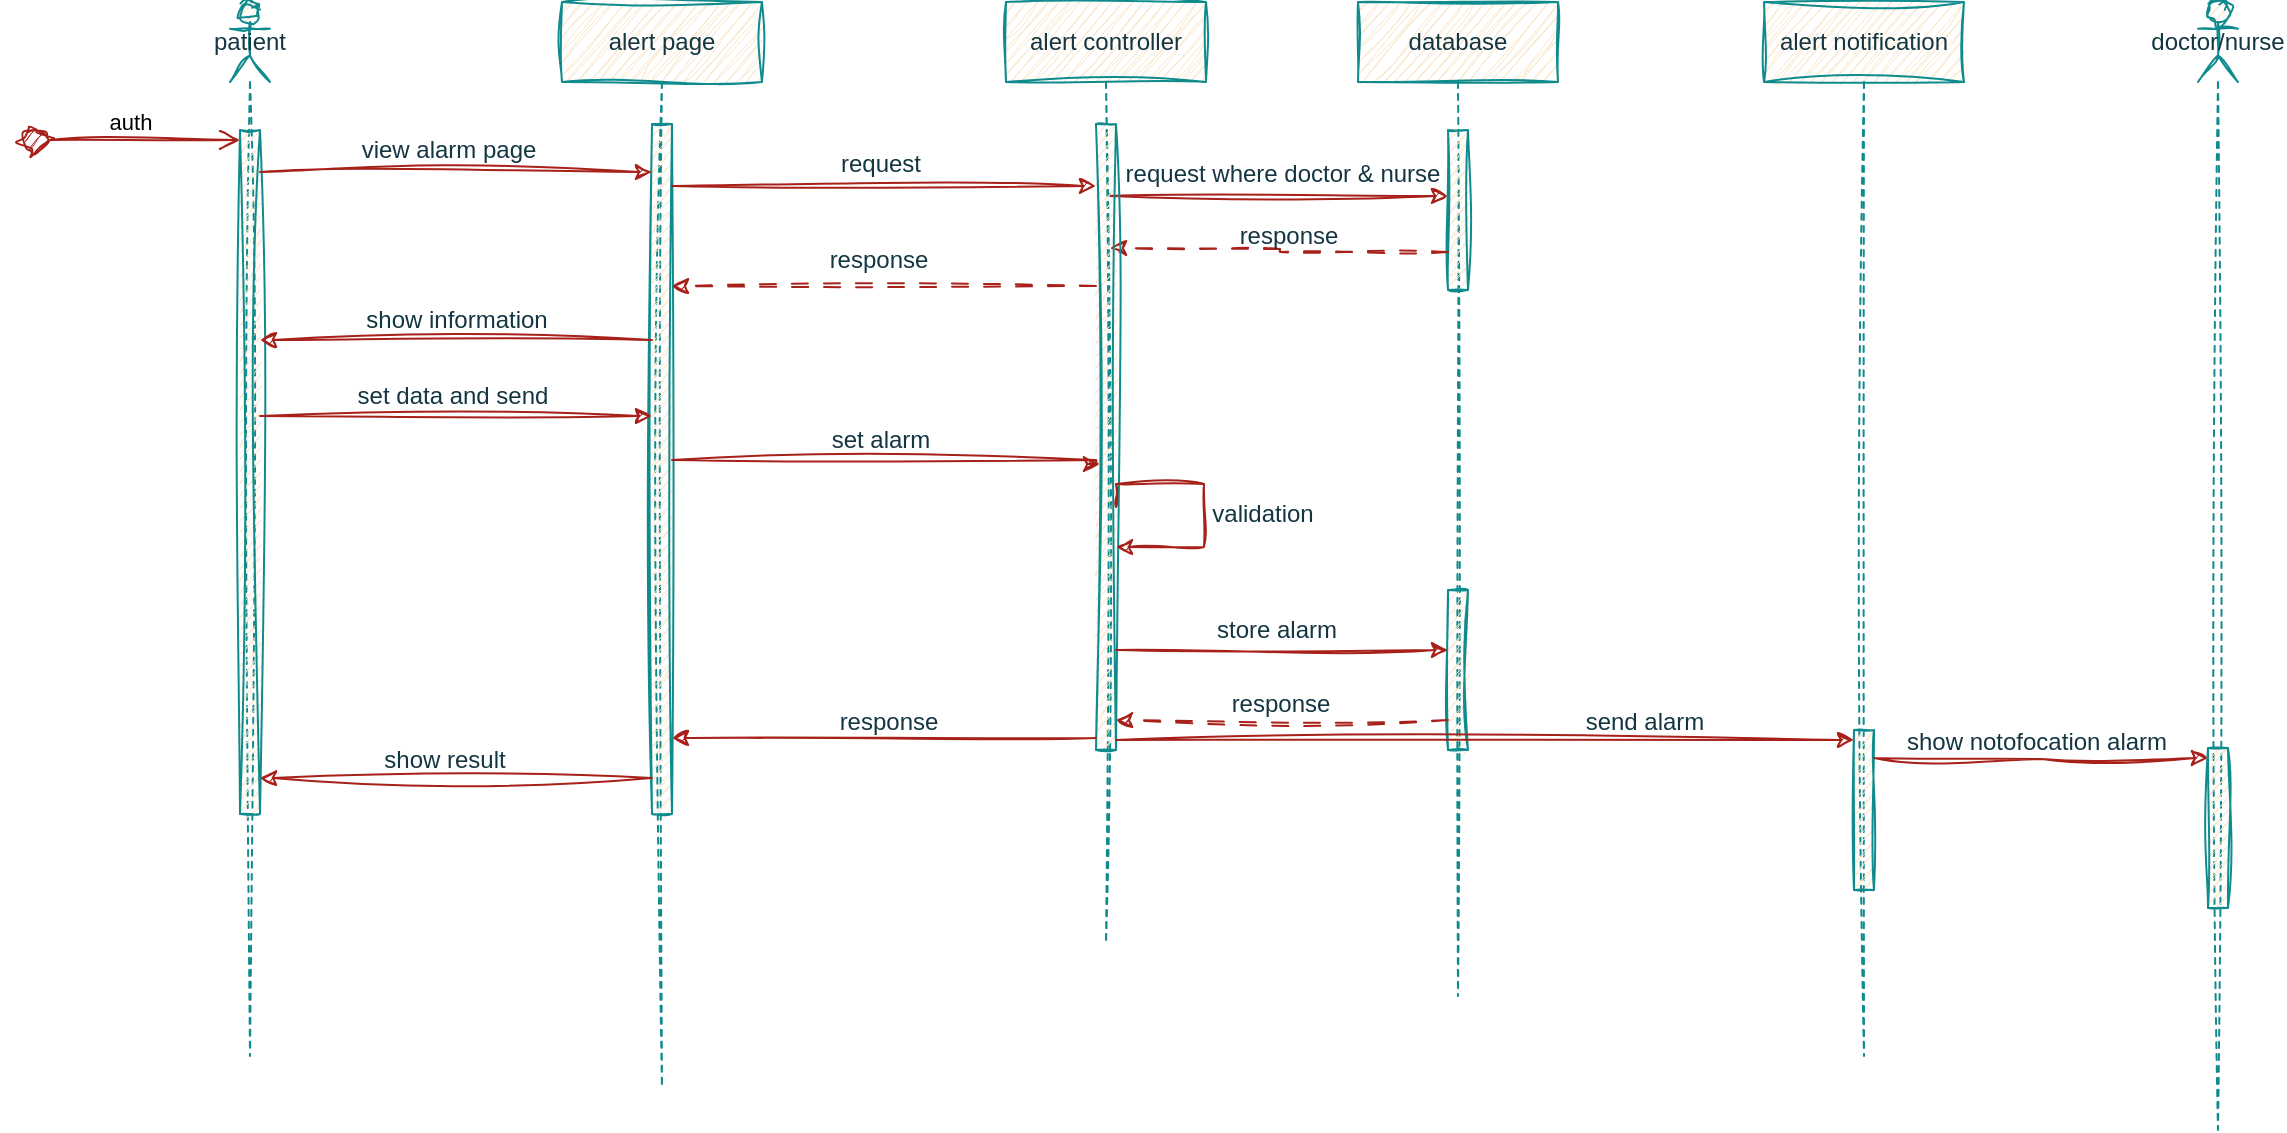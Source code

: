 <mxfile version="27.0.2" pages="2">
  <diagram name="alert" id="f--4ORxKq34PVvP8UEwe">
    <mxGraphModel dx="2827" dy="1470" grid="0" gridSize="10" guides="1" tooltips="1" connect="1" arrows="1" fold="1" page="1" pageScale="1" pageWidth="850" pageHeight="1100" math="0" shadow="0">
      <root>
        <mxCell id="0" />
        <mxCell id="1" parent="0" />
        <mxCell id="hlieMlZt07A55N4gGIzZ-1" value="patient" style="shape=umlLifeline;perimeter=lifelinePerimeter;whiteSpace=wrap;html=1;container=1;dropTarget=0;collapsible=0;recursiveResize=0;outlineConnect=0;portConstraint=eastwest;newEdgeStyle={&quot;curved&quot;:0,&quot;rounded&quot;:0};participant=umlActor;labelBackgroundColor=none;fillColor=#FAE5C7;strokeColor=#0F8B8D;fontColor=#143642;sketch=1;curveFitting=1;jiggle=2;" parent="1" vertex="1">
          <mxGeometry x="-725" y="77" width="20" height="527" as="geometry" />
        </mxCell>
        <mxCell id="hlieMlZt07A55N4gGIzZ-2" value="" style="html=1;points=[[0,0,0,0,5],[0,1,0,0,-5],[1,0,0,0,5],[1,1,0,0,-5]];perimeter=orthogonalPerimeter;outlineConnect=0;targetShapes=umlLifeline;portConstraint=eastwest;newEdgeStyle={&quot;curved&quot;:0,&quot;rounded&quot;:0};labelBackgroundColor=none;fillColor=#FAE5C7;strokeColor=#0F8B8D;fontColor=#143642;sketch=1;curveFitting=1;jiggle=2;" parent="hlieMlZt07A55N4gGIzZ-1" vertex="1">
          <mxGeometry x="5" y="64" width="10" height="342" as="geometry" />
        </mxCell>
        <mxCell id="hlieMlZt07A55N4gGIzZ-3" value="alert page" style="shape=umlLifeline;perimeter=lifelinePerimeter;whiteSpace=wrap;html=1;container=1;dropTarget=0;collapsible=0;recursiveResize=0;outlineConnect=0;portConstraint=eastwest;newEdgeStyle={&quot;curved&quot;:0,&quot;rounded&quot;:0};labelBackgroundColor=none;fillColor=#FAE5C7;strokeColor=#0F8B8D;fontColor=#143642;sketch=1;curveFitting=1;jiggle=2;" parent="1" vertex="1">
          <mxGeometry x="-559" y="77" width="100" height="543" as="geometry" />
        </mxCell>
        <mxCell id="hlieMlZt07A55N4gGIzZ-18" value="" style="html=1;points=[[0,0,0,0,5],[0,1,0,0,-5],[1,0,0,0,5],[1,1,0,0,-5]];perimeter=orthogonalPerimeter;outlineConnect=0;targetShapes=umlLifeline;portConstraint=eastwest;newEdgeStyle={&quot;curved&quot;:0,&quot;rounded&quot;:0};strokeColor=#0F8B8D;fontColor=#143642;fillColor=#FAE5C7;sketch=1;curveFitting=1;jiggle=2;" parent="hlieMlZt07A55N4gGIzZ-3" vertex="1">
          <mxGeometry x="45" y="61" width="10" height="345" as="geometry" />
        </mxCell>
        <mxCell id="hlieMlZt07A55N4gGIzZ-4" value="auth" style="html=1;verticalAlign=bottom;startArrow=circle;startFill=1;endArrow=open;startSize=6;endSize=8;curved=0;rounded=0;entryX=0;entryY=0;entryDx=0;entryDy=5;entryPerimeter=0;labelBackgroundColor=none;strokeColor=#A8201A;fontColor=default;sketch=1;curveFitting=1;jiggle=2;" parent="1" edge="1">
          <mxGeometry width="80" relative="1" as="geometry">
            <mxPoint x="-830" y="146" as="sourcePoint" />
            <mxPoint x="-720" y="146" as="targetPoint" />
          </mxGeometry>
        </mxCell>
        <mxCell id="hlieMlZt07A55N4gGIzZ-6" style="edgeStyle=orthogonalEdgeStyle;rounded=0;orthogonalLoop=1;jettySize=auto;html=1;curved=0;exitX=1;exitY=0;exitDx=0;exitDy=5;exitPerimeter=0;entryX=0;entryY=0;entryDx=0;entryDy=5;entryPerimeter=0;labelBackgroundColor=none;strokeColor=#A8201A;fontColor=default;sketch=1;curveFitting=1;jiggle=2;" parent="1" edge="1">
          <mxGeometry relative="1" as="geometry">
            <mxPoint x="-710" y="162" as="sourcePoint" />
            <mxPoint x="-514" y="162" as="targetPoint" />
          </mxGeometry>
        </mxCell>
        <mxCell id="hlieMlZt07A55N4gGIzZ-7" value="view alarm page" style="text;html=1;align=center;verticalAlign=middle;resizable=0;points=[];autosize=1;strokeColor=none;fillColor=none;labelBackgroundColor=none;fontColor=#143642;sketch=1;curveFitting=1;jiggle=2;" parent="1" vertex="1">
          <mxGeometry x="-669" y="138" width="105" height="26" as="geometry" />
        </mxCell>
        <mxCell id="hlieMlZt07A55N4gGIzZ-8" value="database" style="shape=umlLifeline;perimeter=lifelinePerimeter;whiteSpace=wrap;html=1;container=1;dropTarget=0;collapsible=0;recursiveResize=0;outlineConnect=0;portConstraint=eastwest;newEdgeStyle={&quot;curved&quot;:0,&quot;rounded&quot;:0};strokeColor=#0F8B8D;fontColor=#143642;fillColor=#FAE5C7;sketch=1;curveFitting=1;jiggle=2;" parent="1" vertex="1">
          <mxGeometry x="-161" y="77" width="100" height="497" as="geometry" />
        </mxCell>
        <mxCell id="hlieMlZt07A55N4gGIzZ-9" value="" style="html=1;points=[[0,0,0,0,5],[0,1,0,0,-5],[1,0,0,0,5],[1,1,0,0,-5]];perimeter=orthogonalPerimeter;outlineConnect=0;targetShapes=umlLifeline;portConstraint=eastwest;newEdgeStyle={&quot;curved&quot;:0,&quot;rounded&quot;:0};strokeColor=#0F8B8D;fontColor=#143642;fillColor=#FAE5C7;sketch=1;curveFitting=1;jiggle=2;" parent="hlieMlZt07A55N4gGIzZ-8" vertex="1">
          <mxGeometry x="45" y="64" width="10" height="80" as="geometry" />
        </mxCell>
        <mxCell id="hlieMlZt07A55N4gGIzZ-31" value="" style="html=1;points=[[0,0,0,0,5],[0,1,0,0,-5],[1,0,0,0,5],[1,1,0,0,-5]];perimeter=orthogonalPerimeter;outlineConnect=0;targetShapes=umlLifeline;portConstraint=eastwest;newEdgeStyle={&quot;curved&quot;:0,&quot;rounded&quot;:0};strokeColor=#0F8B8D;fontColor=#143642;fillColor=#FAE5C7;sketch=1;curveFitting=1;jiggle=2;" parent="hlieMlZt07A55N4gGIzZ-8" vertex="1">
          <mxGeometry x="45" y="294" width="10" height="80" as="geometry" />
        </mxCell>
        <mxCell id="hlieMlZt07A55N4gGIzZ-10" style="edgeStyle=orthogonalEdgeStyle;rounded=0;orthogonalLoop=1;jettySize=auto;html=1;curved=0;exitX=1;exitY=0;exitDx=0;exitDy=5;exitPerimeter=0;strokeColor=#A8201A;fontColor=#143642;fillColor=#FAE5C7;sketch=1;curveFitting=1;jiggle=2;" parent="1" target="hlieMlZt07A55N4gGIzZ-9" edge="1">
          <mxGeometry relative="1" as="geometry">
            <mxPoint x="-285" y="173" as="sourcePoint" />
            <mxPoint x="-74" y="173" as="targetPoint" />
            <Array as="points">
              <mxPoint x="-285" y="174" />
            </Array>
          </mxGeometry>
        </mxCell>
        <mxCell id="hlieMlZt07A55N4gGIzZ-11" value="request where doctor &amp;amp; nurse" style="text;html=1;align=center;verticalAlign=middle;resizable=0;points=[];autosize=1;strokeColor=none;fillColor=none;fontColor=#143642;sketch=1;curveFitting=1;jiggle=2;" parent="1" vertex="1">
          <mxGeometry x="-287" y="150" width="175" height="26" as="geometry" />
        </mxCell>
        <mxCell id="hlieMlZt07A55N4gGIzZ-12" style="edgeStyle=orthogonalEdgeStyle;rounded=0;orthogonalLoop=1;jettySize=auto;html=1;curved=0;exitX=0;exitY=0.763;exitDx=0;exitDy=0;exitPerimeter=0;entryX=1;entryY=1;entryDx=0;entryDy=-5;entryPerimeter=0;strokeColor=#A8201A;fontColor=#143642;fillColor=#FAE5C7;dashed=1;dashPattern=8 8;sketch=1;curveFitting=1;jiggle=2;" parent="1" source="hlieMlZt07A55N4gGIzZ-9" edge="1">
          <mxGeometry relative="1" as="geometry">
            <mxPoint x="-74" y="200" as="sourcePoint" />
            <mxPoint x="-285" y="200" as="targetPoint" />
          </mxGeometry>
        </mxCell>
        <mxCell id="hlieMlZt07A55N4gGIzZ-13" value="response" style="text;html=1;align=center;verticalAlign=middle;resizable=0;points=[];autosize=1;strokeColor=none;fillColor=none;fontColor=#143642;sketch=1;curveFitting=1;jiggle=2;" parent="1" vertex="1">
          <mxGeometry x="-230" y="181" width="67" height="26" as="geometry" />
        </mxCell>
        <mxCell id="hlieMlZt07A55N4gGIzZ-16" value="alert controller" style="shape=umlLifeline;perimeter=lifelinePerimeter;whiteSpace=wrap;html=1;container=1;dropTarget=0;collapsible=0;recursiveResize=0;outlineConnect=0;portConstraint=eastwest;newEdgeStyle={&quot;curved&quot;:0,&quot;rounded&quot;:0};strokeColor=#0F8B8D;fontColor=#143642;fillColor=#FAE5C7;sketch=1;curveFitting=1;jiggle=2;" parent="1" vertex="1">
          <mxGeometry x="-337" y="77" width="100" height="470" as="geometry" />
        </mxCell>
        <mxCell id="hlieMlZt07A55N4gGIzZ-17" value="" style="html=1;points=[[0,0,0,0,5],[0,1,0,0,-5],[1,0,0,0,5],[1,1,0,0,-5]];perimeter=orthogonalPerimeter;outlineConnect=0;targetShapes=umlLifeline;portConstraint=eastwest;newEdgeStyle={&quot;curved&quot;:0,&quot;rounded&quot;:0};strokeColor=#0F8B8D;fontColor=#143642;fillColor=#FAE5C7;sketch=1;curveFitting=1;jiggle=2;" parent="hlieMlZt07A55N4gGIzZ-16" vertex="1">
          <mxGeometry x="45" y="61" width="10" height="313" as="geometry" />
        </mxCell>
        <mxCell id="hlieMlZt07A55N4gGIzZ-29" style="edgeStyle=orthogonalEdgeStyle;rounded=0;orthogonalLoop=1;jettySize=auto;html=1;curved=0;strokeColor=#A8201A;fontColor=#143642;fillColor=#FAE5C7;sketch=1;curveFitting=1;jiggle=2;" parent="hlieMlZt07A55N4gGIzZ-16" edge="1">
          <mxGeometry relative="1" as="geometry">
            <mxPoint x="55" y="252.5" as="sourcePoint" />
            <mxPoint x="55" y="272.5" as="targetPoint" />
            <Array as="points">
              <mxPoint x="55" y="241" />
              <mxPoint x="99" y="241" />
              <mxPoint x="99" y="273" />
            </Array>
          </mxGeometry>
        </mxCell>
        <mxCell id="hlieMlZt07A55N4gGIzZ-19" style="edgeStyle=orthogonalEdgeStyle;rounded=0;orthogonalLoop=1;jettySize=auto;html=1;curved=0;exitX=1;exitY=0;exitDx=0;exitDy=5;exitPerimeter=0;entryX=0;entryY=0;entryDx=0;entryDy=5;entryPerimeter=0;strokeColor=#A8201A;fontColor=#143642;fillColor=#FAE5C7;sketch=1;curveFitting=1;jiggle=2;" parent="1" edge="1">
          <mxGeometry relative="1" as="geometry">
            <mxPoint x="-504" y="169" as="sourcePoint" />
            <mxPoint x="-292" y="169" as="targetPoint" />
          </mxGeometry>
        </mxCell>
        <mxCell id="hlieMlZt07A55N4gGIzZ-20" value="request" style="text;html=1;align=center;verticalAlign=middle;resizable=0;points=[];autosize=1;strokeColor=none;fillColor=none;fontColor=#143642;sketch=1;curveFitting=1;jiggle=2;" parent="1" vertex="1">
          <mxGeometry x="-429" y="145" width="58" height="26" as="geometry" />
        </mxCell>
        <mxCell id="hlieMlZt07A55N4gGIzZ-21" style="edgeStyle=orthogonalEdgeStyle;rounded=0;orthogonalLoop=1;jettySize=auto;html=1;curved=0;exitX=0;exitY=1;exitDx=0;exitDy=-5;exitPerimeter=0;entryX=1;entryY=1;entryDx=0;entryDy=-5;entryPerimeter=0;strokeColor=#A8201A;fontColor=#143642;fillColor=#FAE5C7;dashed=1;dashPattern=8 8;sketch=1;curveFitting=1;jiggle=2;" parent="1" edge="1">
          <mxGeometry relative="1" as="geometry">
            <mxPoint x="-292" y="219" as="sourcePoint" />
            <mxPoint x="-504" y="219" as="targetPoint" />
            <Array as="points">
              <mxPoint x="-504" y="219" />
            </Array>
          </mxGeometry>
        </mxCell>
        <mxCell id="hlieMlZt07A55N4gGIzZ-22" value="response" style="text;html=1;align=center;verticalAlign=middle;resizable=0;points=[];autosize=1;strokeColor=none;fillColor=none;fontColor=#143642;sketch=1;curveFitting=1;jiggle=2;" parent="1" vertex="1">
          <mxGeometry x="-435" y="193" width="67" height="26" as="geometry" />
        </mxCell>
        <mxCell id="hlieMlZt07A55N4gGIzZ-23" style="edgeStyle=orthogonalEdgeStyle;rounded=0;orthogonalLoop=1;jettySize=auto;html=1;curved=0;exitX=1;exitY=1;exitDx=0;exitDy=-5;exitPerimeter=0;entryX=0;entryY=1;entryDx=0;entryDy=-5;entryPerimeter=0;strokeColor=#A8201A;fontColor=#143642;fillColor=#FAE5C7;sketch=1;curveFitting=1;jiggle=2;" parent="1" edge="1">
          <mxGeometry relative="1" as="geometry">
            <mxPoint x="-514" y="246" as="sourcePoint" />
            <mxPoint x="-710" y="246" as="targetPoint" />
          </mxGeometry>
        </mxCell>
        <mxCell id="hlieMlZt07A55N4gGIzZ-24" value="show information" style="text;html=1;align=center;verticalAlign=middle;resizable=0;points=[];autosize=1;strokeColor=none;fillColor=none;fontColor=#143642;sketch=1;curveFitting=1;jiggle=2;" parent="1" vertex="1">
          <mxGeometry x="-667" y="223" width="109" height="26" as="geometry" />
        </mxCell>
        <mxCell id="hlieMlZt07A55N4gGIzZ-25" style="edgeStyle=orthogonalEdgeStyle;rounded=0;orthogonalLoop=1;jettySize=auto;html=1;curved=0;exitX=1;exitY=1;exitDx=0;exitDy=-5;exitPerimeter=0;entryX=0;entryY=1;entryDx=0;entryDy=-5;entryPerimeter=0;strokeColor=#A8201A;fontColor=#143642;fillColor=#FAE5C7;sketch=1;curveFitting=1;jiggle=2;" parent="1" edge="1">
          <mxGeometry relative="1" as="geometry">
            <mxPoint x="-710" y="284" as="sourcePoint" />
            <mxPoint x="-514" y="284" as="targetPoint" />
          </mxGeometry>
        </mxCell>
        <mxCell id="hlieMlZt07A55N4gGIzZ-26" value="set data and send" style="text;html=1;align=center;verticalAlign=middle;resizable=0;points=[];autosize=1;strokeColor=none;fillColor=none;fontColor=#143642;sketch=1;curveFitting=1;jiggle=2;" parent="1" vertex="1">
          <mxGeometry x="-671" y="261" width="113" height="26" as="geometry" />
        </mxCell>
        <mxCell id="hlieMlZt07A55N4gGIzZ-27" style="edgeStyle=orthogonalEdgeStyle;rounded=0;orthogonalLoop=1;jettySize=auto;html=1;curved=0;strokeColor=#A8201A;fontColor=#143642;fillColor=#FAE5C7;sketch=1;curveFitting=1;jiggle=2;" parent="1" source="hlieMlZt07A55N4gGIzZ-18" edge="1">
          <mxGeometry relative="1" as="geometry">
            <mxPoint x="-290" y="308" as="targetPoint" />
            <Array as="points">
              <mxPoint x="-292" y="306" />
              <mxPoint x="-292" y="308" />
            </Array>
          </mxGeometry>
        </mxCell>
        <mxCell id="hlieMlZt07A55N4gGIzZ-28" value="set alarm" style="text;html=1;align=center;verticalAlign=middle;resizable=0;points=[];autosize=1;strokeColor=none;fillColor=none;fontColor=#143642;sketch=1;curveFitting=1;jiggle=2;" parent="1" vertex="1">
          <mxGeometry x="-434" y="283" width="67" height="26" as="geometry" />
        </mxCell>
        <mxCell id="hlieMlZt07A55N4gGIzZ-30" value="validation" style="text;html=1;align=center;verticalAlign=middle;resizable=0;points=[];autosize=1;strokeColor=none;fillColor=none;fontColor=#143642;sketch=1;curveFitting=1;jiggle=2;" parent="1" vertex="1">
          <mxGeometry x="-244" y="320" width="69" height="26" as="geometry" />
        </mxCell>
        <mxCell id="hlieMlZt07A55N4gGIzZ-32" style="edgeStyle=orthogonalEdgeStyle;rounded=0;orthogonalLoop=1;jettySize=auto;html=1;curved=0;exitX=1;exitY=1;exitDx=0;exitDy=-5;exitPerimeter=0;entryX=0;entryY=1;entryDx=0;entryDy=-5;entryPerimeter=0;strokeColor=#A8201A;fontColor=#143642;fillColor=#FAE5C7;sketch=1;curveFitting=1;jiggle=2;" parent="1" edge="1">
          <mxGeometry relative="1" as="geometry">
            <mxPoint x="-282" y="401" as="sourcePoint" />
            <mxPoint x="-116" y="401" as="targetPoint" />
          </mxGeometry>
        </mxCell>
        <mxCell id="hlieMlZt07A55N4gGIzZ-33" value="store alarm" style="text;html=1;align=center;verticalAlign=middle;resizable=0;points=[];autosize=1;strokeColor=none;fillColor=none;fontColor=#143642;sketch=1;curveFitting=1;jiggle=2;" parent="1" vertex="1">
          <mxGeometry x="-241" y="378" width="78" height="26" as="geometry" />
        </mxCell>
        <mxCell id="hlieMlZt07A55N4gGIzZ-34" style="edgeStyle=orthogonalEdgeStyle;rounded=0;orthogonalLoop=1;jettySize=auto;html=1;curved=0;exitX=0;exitY=1;exitDx=0;exitDy=-5;exitPerimeter=0;entryX=1;entryY=1;entryDx=0;entryDy=-5;entryPerimeter=0;strokeColor=#A8201A;fontColor=#143642;fillColor=#FAE5C7;dashed=1;dashPattern=8 8;sketch=1;curveFitting=1;jiggle=2;" parent="1" edge="1">
          <mxGeometry relative="1" as="geometry">
            <mxPoint x="-116" y="436" as="sourcePoint" />
            <mxPoint x="-282" y="436" as="targetPoint" />
          </mxGeometry>
        </mxCell>
        <mxCell id="hlieMlZt07A55N4gGIzZ-35" value="response" style="text;html=1;align=center;verticalAlign=middle;resizable=0;points=[];autosize=1;strokeColor=none;fillColor=none;fontColor=#143642;sketch=1;curveFitting=1;jiggle=2;" parent="1" vertex="1">
          <mxGeometry x="-234" y="415" width="67" height="26" as="geometry" />
        </mxCell>
        <mxCell id="hlieMlZt07A55N4gGIzZ-36" style="edgeStyle=orthogonalEdgeStyle;rounded=0;orthogonalLoop=1;jettySize=auto;html=1;curved=0;exitX=0;exitY=1;exitDx=0;exitDy=-5;exitPerimeter=0;entryX=1;entryY=1;entryDx=0;entryDy=-5;entryPerimeter=0;strokeColor=#A8201A;fontColor=#143642;fillColor=#FAE5C7;sketch=1;curveFitting=1;jiggle=2;" parent="1" edge="1">
          <mxGeometry relative="1" as="geometry">
            <mxPoint x="-292" y="445" as="sourcePoint" />
            <mxPoint x="-504" y="445" as="targetPoint" />
          </mxGeometry>
        </mxCell>
        <mxCell id="hlieMlZt07A55N4gGIzZ-37" value="response" style="text;html=1;align=center;verticalAlign=middle;resizable=0;points=[];autosize=1;strokeColor=none;fillColor=none;fontColor=#143642;sketch=1;curveFitting=1;jiggle=2;" parent="1" vertex="1">
          <mxGeometry x="-430" y="424" width="67" height="26" as="geometry" />
        </mxCell>
        <mxCell id="hlieMlZt07A55N4gGIzZ-38" style="edgeStyle=orthogonalEdgeStyle;rounded=0;orthogonalLoop=1;jettySize=auto;html=1;curved=0;exitX=0;exitY=1;exitDx=0;exitDy=-5;exitPerimeter=0;entryX=1;entryY=1;entryDx=0;entryDy=-5;entryPerimeter=0;strokeColor=#A8201A;fontColor=#143642;fillColor=#FAE5C7;sketch=1;curveFitting=1;jiggle=2;" parent="1" edge="1">
          <mxGeometry relative="1" as="geometry">
            <mxPoint x="-514" y="465" as="sourcePoint" />
            <mxPoint x="-710" y="465" as="targetPoint" />
          </mxGeometry>
        </mxCell>
        <mxCell id="hlieMlZt07A55N4gGIzZ-39" value="show result" style="text;html=1;align=center;verticalAlign=middle;resizable=0;points=[];autosize=1;strokeColor=none;fillColor=none;fontColor=#143642;sketch=1;curveFitting=1;jiggle=2;" parent="1" vertex="1">
          <mxGeometry x="-658" y="443" width="79" height="26" as="geometry" />
        </mxCell>
        <mxCell id="hlieMlZt07A55N4gGIzZ-41" value="doctor/nurse" style="shape=umlLifeline;perimeter=lifelinePerimeter;whiteSpace=wrap;html=1;container=1;dropTarget=0;collapsible=0;recursiveResize=0;outlineConnect=0;portConstraint=eastwest;newEdgeStyle={&quot;curved&quot;:0,&quot;rounded&quot;:0};participant=umlActor;strokeColor=#0F8B8D;fontColor=#143642;fillColor=#FAE5C7;sketch=1;curveFitting=1;jiggle=2;" parent="1" vertex="1">
          <mxGeometry x="259" y="77" width="20" height="564" as="geometry" />
        </mxCell>
        <mxCell id="hlieMlZt07A55N4gGIzZ-42" value="" style="html=1;points=[[0,0,0,0,5],[0,1,0,0,-5],[1,0,0,0,5],[1,1,0,0,-5]];perimeter=orthogonalPerimeter;outlineConnect=0;targetShapes=umlLifeline;portConstraint=eastwest;newEdgeStyle={&quot;curved&quot;:0,&quot;rounded&quot;:0};strokeColor=#0F8B8D;fontColor=#143642;fillColor=#FAE5C7;sketch=1;curveFitting=1;jiggle=2;" parent="hlieMlZt07A55N4gGIzZ-41" vertex="1">
          <mxGeometry x="5" y="373" width="10" height="80" as="geometry" />
        </mxCell>
        <mxCell id="hlieMlZt07A55N4gGIzZ-44" value="alert notification" style="shape=umlLifeline;perimeter=lifelinePerimeter;whiteSpace=wrap;html=1;container=1;dropTarget=0;collapsible=0;recursiveResize=0;outlineConnect=0;portConstraint=eastwest;newEdgeStyle={&quot;curved&quot;:0,&quot;rounded&quot;:0};strokeColor=#0F8B8D;fontColor=#143642;fillColor=#FAE5C7;sketch=1;curveFitting=1;jiggle=2;" parent="1" vertex="1">
          <mxGeometry x="42" y="77" width="100" height="527" as="geometry" />
        </mxCell>
        <mxCell id="hlieMlZt07A55N4gGIzZ-45" value="" style="html=1;points=[[0,0,0,0,5],[0,1,0,0,-5],[1,0,0,0,5],[1,1,0,0,-5]];perimeter=orthogonalPerimeter;outlineConnect=0;targetShapes=umlLifeline;portConstraint=eastwest;newEdgeStyle={&quot;curved&quot;:0,&quot;rounded&quot;:0};strokeColor=#0F8B8D;fontColor=#143642;fillColor=#FAE5C7;sketch=1;curveFitting=1;jiggle=2;" parent="hlieMlZt07A55N4gGIzZ-44" vertex="1">
          <mxGeometry x="45" y="364" width="10" height="80" as="geometry" />
        </mxCell>
        <mxCell id="hlieMlZt07A55N4gGIzZ-46" style="edgeStyle=orthogonalEdgeStyle;rounded=0;orthogonalLoop=1;jettySize=auto;html=1;curved=0;exitX=1;exitY=1;exitDx=0;exitDy=-5;exitPerimeter=0;entryX=0;entryY=0;entryDx=0;entryDy=5;entryPerimeter=0;strokeColor=#A8201A;fontColor=#143642;fillColor=#FAE5C7;sketch=1;curveFitting=1;jiggle=2;" parent="1" source="hlieMlZt07A55N4gGIzZ-17" target="hlieMlZt07A55N4gGIzZ-45" edge="1">
          <mxGeometry relative="1" as="geometry" />
        </mxCell>
        <mxCell id="hlieMlZt07A55N4gGIzZ-47" style="edgeStyle=orthogonalEdgeStyle;rounded=0;orthogonalLoop=1;jettySize=auto;html=1;curved=0;exitX=1;exitY=0;exitDx=0;exitDy=5;exitPerimeter=0;entryX=0;entryY=0;entryDx=0;entryDy=5;entryPerimeter=0;strokeColor=#A8201A;fontColor=#143642;fillColor=#FAE5C7;sketch=1;curveFitting=1;jiggle=2;" parent="1" target="hlieMlZt07A55N4gGIzZ-42" edge="1">
          <mxGeometry relative="1" as="geometry">
            <mxPoint x="97" y="455" as="sourcePoint" />
            <mxPoint x="224" y="455" as="targetPoint" />
          </mxGeometry>
        </mxCell>
        <mxCell id="hlieMlZt07A55N4gGIzZ-48" value="send alarm" style="text;html=1;align=center;verticalAlign=middle;resizable=0;points=[];autosize=1;strokeColor=none;fillColor=none;fontColor=#143642;sketch=1;curveFitting=1;jiggle=2;" parent="1" vertex="1">
          <mxGeometry x="-57" y="424" width="77" height="26" as="geometry" />
        </mxCell>
        <mxCell id="hlieMlZt07A55N4gGIzZ-49" value="show notofocation alarm" style="text;html=1;align=center;verticalAlign=middle;resizable=0;points=[];autosize=1;strokeColor=none;fillColor=none;fontColor=#143642;sketch=1;curveFitting=1;jiggle=2;" parent="1" vertex="1">
          <mxGeometry x="104" y="434" width="148" height="26" as="geometry" />
        </mxCell>
      </root>
    </mxGraphModel>
  </diagram>
  <diagram id="BwNE9_OFFRz_-CHdjDHf" name="reminder">
    <mxGraphModel dx="2036" dy="882" grid="0" gridSize="10" guides="1" tooltips="1" connect="1" arrows="1" fold="1" page="1" pageScale="1" pageWidth="850" pageHeight="1100" math="0" shadow="0">
      <root>
        <mxCell id="0" />
        <mxCell id="1" parent="0" />
        <mxCell id="6fP86gBRArnGl29ayB9q-1" value="patient" style="shape=umlLifeline;perimeter=lifelinePerimeter;whiteSpace=wrap;html=1;container=1;dropTarget=0;collapsible=0;recursiveResize=0;outlineConnect=0;portConstraint=eastwest;newEdgeStyle={&quot;curved&quot;:0,&quot;rounded&quot;:0};participant=umlActor;labelBackgroundColor=none;fillColor=#FAE5C7;strokeColor=#0F8B8D;fontColor=#143642;sketch=1;curveFitting=1;jiggle=2;" vertex="1" parent="1">
          <mxGeometry x="-45" y="57" width="20" height="732" as="geometry" />
        </mxCell>
        <mxCell id="6fP86gBRArnGl29ayB9q-2" value="" style="html=1;points=[[0,0,0,0,5],[0,1,0,0,-5],[1,0,0,0,5],[1,1,0,0,-5]];perimeter=orthogonalPerimeter;outlineConnect=0;targetShapes=umlLifeline;portConstraint=eastwest;newEdgeStyle={&quot;curved&quot;:0,&quot;rounded&quot;:0};labelBackgroundColor=none;fillColor=#FAE5C7;strokeColor=#0F8B8D;fontColor=#143642;sketch=1;curveFitting=1;jiggle=2;" vertex="1" parent="6fP86gBRArnGl29ayB9q-1">
          <mxGeometry x="5" y="64" width="10" height="479" as="geometry" />
        </mxCell>
        <mxCell id="6fP86gBRArnGl29ayB9q-3" value="reminder page" style="shape=umlLifeline;perimeter=lifelinePerimeter;whiteSpace=wrap;html=1;container=1;dropTarget=0;collapsible=0;recursiveResize=0;outlineConnect=0;portConstraint=eastwest;newEdgeStyle={&quot;curved&quot;:0,&quot;rounded&quot;:0};labelBackgroundColor=none;fillColor=#FAE5C7;strokeColor=#0F8B8D;fontColor=#143642;sketch=1;curveFitting=1;jiggle=2;" vertex="1" parent="1">
          <mxGeometry x="121" y="57" width="100" height="543" as="geometry" />
        </mxCell>
        <mxCell id="6fP86gBRArnGl29ayB9q-4" value="" style="html=1;points=[[0,0,0,0,5],[0,1,0,0,-5],[1,0,0,0,5],[1,1,0,0,-5]];perimeter=orthogonalPerimeter;outlineConnect=0;targetShapes=umlLifeline;portConstraint=eastwest;newEdgeStyle={&quot;curved&quot;:0,&quot;rounded&quot;:0};strokeColor=#0F8B8D;fontColor=#143642;fillColor=#FAE5C7;labelBackgroundColor=none;sketch=1;curveFitting=1;jiggle=2;" vertex="1" parent="6fP86gBRArnGl29ayB9q-3">
          <mxGeometry x="45" y="61" width="10" height="345" as="geometry" />
        </mxCell>
        <mxCell id="6fP86gBRArnGl29ayB9q-5" value="auth" style="html=1;verticalAlign=bottom;startArrow=circle;startFill=1;endArrow=open;startSize=6;endSize=8;curved=0;rounded=0;entryX=0;entryY=0;entryDx=0;entryDy=5;entryPerimeter=0;labelBackgroundColor=none;strokeColor=#A8201A;fontColor=default;sketch=1;curveFitting=1;jiggle=2;" edge="1" parent="1">
          <mxGeometry width="80" relative="1" as="geometry">
            <mxPoint x="-150" y="126" as="sourcePoint" />
            <mxPoint x="-40" y="126" as="targetPoint" />
          </mxGeometry>
        </mxCell>
        <mxCell id="6fP86gBRArnGl29ayB9q-6" style="edgeStyle=orthogonalEdgeStyle;rounded=0;orthogonalLoop=1;jettySize=auto;html=1;curved=0;exitX=1;exitY=0;exitDx=0;exitDy=5;exitPerimeter=0;entryX=0;entryY=0;entryDx=0;entryDy=5;entryPerimeter=0;labelBackgroundColor=none;strokeColor=#A8201A;fontColor=default;sketch=1;curveFitting=1;jiggle=2;" edge="1" parent="1">
          <mxGeometry relative="1" as="geometry">
            <mxPoint x="-30" y="142" as="sourcePoint" />
            <mxPoint x="166" y="142" as="targetPoint" />
          </mxGeometry>
        </mxCell>
        <mxCell id="6fP86gBRArnGl29ayB9q-7" value="view alarm page" style="text;html=1;align=center;verticalAlign=middle;resizable=0;points=[];autosize=1;strokeColor=none;fillColor=none;labelBackgroundColor=none;fontColor=#143642;sketch=1;curveFitting=1;jiggle=2;" vertex="1" parent="1">
          <mxGeometry x="11" y="118" width="105" height="26" as="geometry" />
        </mxCell>
        <mxCell id="6fP86gBRArnGl29ayB9q-8" value="database" style="shape=umlLifeline;perimeter=lifelinePerimeter;whiteSpace=wrap;html=1;container=1;dropTarget=0;collapsible=0;recursiveResize=0;outlineConnect=0;portConstraint=eastwest;newEdgeStyle={&quot;curved&quot;:0,&quot;rounded&quot;:0};strokeColor=#0F8B8D;fontColor=#143642;fillColor=#FAE5C7;labelBackgroundColor=none;sketch=1;curveFitting=1;jiggle=2;" vertex="1" parent="1">
          <mxGeometry x="519" y="57" width="100" height="715" as="geometry" />
        </mxCell>
        <mxCell id="6fP86gBRArnGl29ayB9q-9" value="" style="html=1;points=[[0,0,0,0,5],[0,1,0,0,-5],[1,0,0,0,5],[1,1,0,0,-5]];perimeter=orthogonalPerimeter;outlineConnect=0;targetShapes=umlLifeline;portConstraint=eastwest;newEdgeStyle={&quot;curved&quot;:0,&quot;rounded&quot;:0};strokeColor=#0F8B8D;fontColor=#143642;fillColor=#FAE5C7;labelBackgroundColor=none;sketch=1;curveFitting=1;jiggle=2;" vertex="1" parent="6fP86gBRArnGl29ayB9q-8">
          <mxGeometry x="45" y="64" width="10" height="80" as="geometry" />
        </mxCell>
        <mxCell id="6fP86gBRArnGl29ayB9q-10" value="" style="html=1;points=[[0,0,0,0,5],[0,1,0,0,-5],[1,0,0,0,5],[1,1,0,0,-5]];perimeter=orthogonalPerimeter;outlineConnect=0;targetShapes=umlLifeline;portConstraint=eastwest;newEdgeStyle={&quot;curved&quot;:0,&quot;rounded&quot;:0};strokeColor=#0F8B8D;fontColor=#143642;fillColor=#FAE5C7;labelBackgroundColor=none;sketch=1;curveFitting=1;jiggle=2;" vertex="1" parent="6fP86gBRArnGl29ayB9q-8">
          <mxGeometry x="45" y="294" width="10" height="80" as="geometry" />
        </mxCell>
        <mxCell id="6fP86gBRArnGl29ayB9q-49" value="" style="html=1;points=[[0,0,0,0,5],[0,1,0,0,-5],[1,0,0,0,5],[1,1,0,0,-5]];perimeter=orthogonalPerimeter;outlineConnect=0;targetShapes=umlLifeline;portConstraint=eastwest;newEdgeStyle={&quot;curved&quot;:0,&quot;rounded&quot;:0};strokeColor=#0F8B8D;fontColor=#143642;fillColor=#FAE5C7;labelBackgroundColor=none;sketch=1;curveFitting=1;jiggle=2;" vertex="1" parent="6fP86gBRArnGl29ayB9q-8">
          <mxGeometry x="45" y="624" width="10" height="80" as="geometry" />
        </mxCell>
        <mxCell id="6fP86gBRArnGl29ayB9q-11" style="edgeStyle=orthogonalEdgeStyle;rounded=0;orthogonalLoop=1;jettySize=auto;html=1;curved=0;exitX=1;exitY=0;exitDx=0;exitDy=5;exitPerimeter=0;strokeColor=#A8201A;fontColor=default;fillColor=#FAE5C7;labelBackgroundColor=none;sketch=1;curveFitting=1;jiggle=2;" edge="1" parent="1" target="6fP86gBRArnGl29ayB9q-9">
          <mxGeometry relative="1" as="geometry">
            <mxPoint x="395" y="153" as="sourcePoint" />
            <mxPoint x="606" y="153" as="targetPoint" />
            <Array as="points">
              <mxPoint x="395" y="154" />
            </Array>
          </mxGeometry>
        </mxCell>
        <mxCell id="6fP86gBRArnGl29ayB9q-12" value="request all reminder for patient" style="text;html=1;align=center;verticalAlign=middle;resizable=0;points=[];autosize=1;strokeColor=none;fillColor=none;fontColor=#143642;labelBackgroundColor=none;sketch=1;curveFitting=1;jiggle=2;" vertex="1" parent="1">
          <mxGeometry x="390" y="130" width="181" height="26" as="geometry" />
        </mxCell>
        <mxCell id="6fP86gBRArnGl29ayB9q-13" style="edgeStyle=orthogonalEdgeStyle;rounded=0;orthogonalLoop=1;jettySize=auto;html=1;curved=0;exitX=0;exitY=0.763;exitDx=0;exitDy=0;exitPerimeter=0;entryX=1;entryY=1;entryDx=0;entryDy=-5;entryPerimeter=0;strokeColor=#A8201A;fontColor=default;fillColor=#FAE5C7;dashed=1;dashPattern=8 8;labelBackgroundColor=none;sketch=1;curveFitting=1;jiggle=2;" edge="1" parent="1" source="6fP86gBRArnGl29ayB9q-9">
          <mxGeometry relative="1" as="geometry">
            <mxPoint x="606" y="180" as="sourcePoint" />
            <mxPoint x="395" y="180" as="targetPoint" />
          </mxGeometry>
        </mxCell>
        <mxCell id="6fP86gBRArnGl29ayB9q-14" value="response" style="text;html=1;align=center;verticalAlign=middle;resizable=0;points=[];autosize=1;strokeColor=none;fillColor=none;fontColor=#143642;labelBackgroundColor=none;sketch=1;curveFitting=1;jiggle=2;" vertex="1" parent="1">
          <mxGeometry x="450" y="161" width="67" height="26" as="geometry" />
        </mxCell>
        <mxCell id="6fP86gBRArnGl29ayB9q-15" value="reminder controller" style="shape=umlLifeline;perimeter=lifelinePerimeter;whiteSpace=wrap;html=1;container=1;dropTarget=0;collapsible=0;recursiveResize=0;outlineConnect=0;portConstraint=eastwest;newEdgeStyle={&quot;curved&quot;:0,&quot;rounded&quot;:0};strokeColor=#0F8B8D;fontColor=#143642;fillColor=#FAE5C7;labelBackgroundColor=none;sketch=1;curveFitting=1;jiggle=2;" vertex="1" parent="1">
          <mxGeometry x="343" y="57" width="100" height="655" as="geometry" />
        </mxCell>
        <mxCell id="6fP86gBRArnGl29ayB9q-16" value="" style="html=1;points=[[0,0,0,0,5],[0,1,0,0,-5],[1,0,0,0,5],[1,1,0,0,-5]];perimeter=orthogonalPerimeter;outlineConnect=0;targetShapes=umlLifeline;portConstraint=eastwest;newEdgeStyle={&quot;curved&quot;:0,&quot;rounded&quot;:0};strokeColor=#0F8B8D;fontColor=#143642;fillColor=#FAE5C7;labelBackgroundColor=none;sketch=1;curveFitting=1;jiggle=2;" vertex="1" parent="6fP86gBRArnGl29ayB9q-15">
          <mxGeometry x="45" y="61" width="10" height="313" as="geometry" />
        </mxCell>
        <mxCell id="6fP86gBRArnGl29ayB9q-17" style="edgeStyle=orthogonalEdgeStyle;rounded=0;orthogonalLoop=1;jettySize=auto;html=1;curved=0;strokeColor=#A8201A;fontColor=default;fillColor=#FAE5C7;labelBackgroundColor=none;sketch=1;curveFitting=1;jiggle=2;" edge="1" parent="6fP86gBRArnGl29ayB9q-15">
          <mxGeometry relative="1" as="geometry">
            <mxPoint x="55" y="252.5" as="sourcePoint" />
            <mxPoint x="55" y="272.5" as="targetPoint" />
            <Array as="points">
              <mxPoint x="55" y="241" />
              <mxPoint x="99" y="241" />
              <mxPoint x="99" y="273" />
            </Array>
          </mxGeometry>
        </mxCell>
        <mxCell id="6fP86gBRArnGl29ayB9q-45" value="" style="html=1;points=[[0,0,0,0,5],[0,1,0,0,-5],[1,0,0,0,5],[1,1,0,0,-5]];perimeter=orthogonalPerimeter;outlineConnect=0;targetShapes=umlLifeline;portConstraint=eastwest;newEdgeStyle={&quot;curved&quot;:0,&quot;rounded&quot;:0};strokeColor=#0F8B8D;fontColor=#143642;fillColor=#FAE5C7;labelBackgroundColor=none;sketch=1;curveFitting=1;jiggle=2;" vertex="1" parent="6fP86gBRArnGl29ayB9q-15">
          <mxGeometry x="45" y="554" width="10" height="80" as="geometry" />
        </mxCell>
        <mxCell id="6fP86gBRArnGl29ayB9q-18" style="edgeStyle=orthogonalEdgeStyle;rounded=0;orthogonalLoop=1;jettySize=auto;html=1;curved=0;exitX=1;exitY=0;exitDx=0;exitDy=5;exitPerimeter=0;entryX=0;entryY=0;entryDx=0;entryDy=5;entryPerimeter=0;strokeColor=#A8201A;fontColor=default;fillColor=#FAE5C7;labelBackgroundColor=none;sketch=1;curveFitting=1;jiggle=2;" edge="1" parent="1">
          <mxGeometry relative="1" as="geometry">
            <mxPoint x="176" y="149" as="sourcePoint" />
            <mxPoint x="388" y="149" as="targetPoint" />
          </mxGeometry>
        </mxCell>
        <mxCell id="6fP86gBRArnGl29ayB9q-19" value="request" style="text;html=1;align=center;verticalAlign=middle;resizable=0;points=[];autosize=1;strokeColor=none;fillColor=none;fontColor=#143642;labelBackgroundColor=none;sketch=1;curveFitting=1;jiggle=2;" vertex="1" parent="1">
          <mxGeometry x="251" y="125" width="58" height="26" as="geometry" />
        </mxCell>
        <mxCell id="6fP86gBRArnGl29ayB9q-20" style="edgeStyle=orthogonalEdgeStyle;rounded=0;orthogonalLoop=1;jettySize=auto;html=1;curved=0;exitX=0;exitY=1;exitDx=0;exitDy=-5;exitPerimeter=0;entryX=1;entryY=1;entryDx=0;entryDy=-5;entryPerimeter=0;strokeColor=#A8201A;fontColor=default;fillColor=#FAE5C7;dashed=1;dashPattern=8 8;labelBackgroundColor=none;sketch=1;curveFitting=1;jiggle=2;" edge="1" parent="1">
          <mxGeometry relative="1" as="geometry">
            <mxPoint x="388" y="199" as="sourcePoint" />
            <mxPoint x="176" y="199" as="targetPoint" />
            <Array as="points">
              <mxPoint x="176" y="199" />
            </Array>
          </mxGeometry>
        </mxCell>
        <mxCell id="6fP86gBRArnGl29ayB9q-21" value="response" style="text;html=1;align=center;verticalAlign=middle;resizable=0;points=[];autosize=1;strokeColor=none;fillColor=none;fontColor=#143642;labelBackgroundColor=none;sketch=1;curveFitting=1;jiggle=2;" vertex="1" parent="1">
          <mxGeometry x="245" y="173" width="67" height="26" as="geometry" />
        </mxCell>
        <mxCell id="6fP86gBRArnGl29ayB9q-22" style="edgeStyle=orthogonalEdgeStyle;rounded=0;orthogonalLoop=1;jettySize=auto;html=1;curved=0;exitX=1;exitY=1;exitDx=0;exitDy=-5;exitPerimeter=0;entryX=0;entryY=1;entryDx=0;entryDy=-5;entryPerimeter=0;strokeColor=#A8201A;fontColor=default;fillColor=#FAE5C7;labelBackgroundColor=none;sketch=1;curveFitting=1;jiggle=2;" edge="1" parent="1">
          <mxGeometry relative="1" as="geometry">
            <mxPoint x="166" y="226" as="sourcePoint" />
            <mxPoint x="-30" y="226" as="targetPoint" />
          </mxGeometry>
        </mxCell>
        <mxCell id="6fP86gBRArnGl29ayB9q-23" value="show all reminders" style="text;html=1;align=center;verticalAlign=middle;resizable=0;points=[];autosize=1;strokeColor=none;fillColor=none;fontColor=#143642;labelBackgroundColor=none;sketch=1;curveFitting=1;jiggle=2;" vertex="1" parent="1">
          <mxGeometry x="9" y="203" width="118" height="26" as="geometry" />
        </mxCell>
        <mxCell id="6fP86gBRArnGl29ayB9q-24" style="edgeStyle=orthogonalEdgeStyle;rounded=0;orthogonalLoop=1;jettySize=auto;html=1;curved=0;exitX=1;exitY=1;exitDx=0;exitDy=-5;exitPerimeter=0;entryX=0;entryY=1;entryDx=0;entryDy=-5;entryPerimeter=0;strokeColor=#A8201A;fontColor=default;fillColor=#FAE5C7;labelBackgroundColor=none;sketch=1;curveFitting=1;jiggle=2;" edge="1" parent="1">
          <mxGeometry relative="1" as="geometry">
            <mxPoint x="-30" y="264" as="sourcePoint" />
            <mxPoint x="166" y="264" as="targetPoint" />
          </mxGeometry>
        </mxCell>
        <mxCell id="6fP86gBRArnGl29ayB9q-25" value="add new reminder" style="text;html=1;align=center;verticalAlign=middle;resizable=0;points=[];autosize=1;strokeColor=none;fillColor=none;fontColor=#143642;labelBackgroundColor=none;sketch=1;curveFitting=1;jiggle=2;" vertex="1" parent="1">
          <mxGeometry x="9" y="241" width="114" height="26" as="geometry" />
        </mxCell>
        <mxCell id="6fP86gBRArnGl29ayB9q-26" style="edgeStyle=orthogonalEdgeStyle;rounded=0;orthogonalLoop=1;jettySize=auto;html=1;curved=0;strokeColor=#A8201A;fontColor=default;fillColor=#FAE5C7;labelBackgroundColor=none;sketch=1;curveFitting=1;jiggle=2;" edge="1" parent="1" source="6fP86gBRArnGl29ayB9q-4">
          <mxGeometry relative="1" as="geometry">
            <mxPoint x="390" y="288" as="targetPoint" />
            <Array as="points">
              <mxPoint x="388" y="286" />
              <mxPoint x="388" y="288" />
            </Array>
          </mxGeometry>
        </mxCell>
        <mxCell id="6fP86gBRArnGl29ayB9q-27" value="set reminder" style="text;html=1;align=center;verticalAlign=middle;resizable=0;points=[];autosize=1;strokeColor=none;fillColor=none;fontColor=#143642;labelBackgroundColor=none;sketch=1;curveFitting=1;jiggle=2;" vertex="1" parent="1">
          <mxGeometry x="237" y="263" width="85" height="26" as="geometry" />
        </mxCell>
        <mxCell id="6fP86gBRArnGl29ayB9q-28" value="validation" style="text;html=1;align=center;verticalAlign=middle;resizable=0;points=[];autosize=1;strokeColor=none;fillColor=none;fontColor=#143642;labelBackgroundColor=none;sketch=1;curveFitting=1;jiggle=2;" vertex="1" parent="1">
          <mxGeometry x="436" y="300" width="69" height="26" as="geometry" />
        </mxCell>
        <mxCell id="6fP86gBRArnGl29ayB9q-29" style="edgeStyle=orthogonalEdgeStyle;rounded=0;orthogonalLoop=1;jettySize=auto;html=1;curved=0;exitX=1;exitY=1;exitDx=0;exitDy=-5;exitPerimeter=0;entryX=0;entryY=1;entryDx=0;entryDy=-5;entryPerimeter=0;strokeColor=#A8201A;fontColor=default;fillColor=#FAE5C7;labelBackgroundColor=none;sketch=1;curveFitting=1;jiggle=2;" edge="1" parent="1">
          <mxGeometry relative="1" as="geometry">
            <mxPoint x="398" y="381" as="sourcePoint" />
            <mxPoint x="564" y="381" as="targetPoint" />
          </mxGeometry>
        </mxCell>
        <mxCell id="6fP86gBRArnGl29ayB9q-30" value="store reminder" style="text;html=1;align=center;verticalAlign=middle;resizable=0;points=[];autosize=1;strokeColor=none;fillColor=none;fontColor=#143642;labelBackgroundColor=none;sketch=1;curveFitting=1;jiggle=2;" vertex="1" parent="1">
          <mxGeometry x="431" y="358" width="95" height="26" as="geometry" />
        </mxCell>
        <mxCell id="6fP86gBRArnGl29ayB9q-31" style="edgeStyle=orthogonalEdgeStyle;rounded=0;orthogonalLoop=1;jettySize=auto;html=1;curved=0;exitX=0;exitY=1;exitDx=0;exitDy=-5;exitPerimeter=0;entryX=1;entryY=1;entryDx=0;entryDy=-5;entryPerimeter=0;strokeColor=#A8201A;fontColor=default;fillColor=#FAE5C7;dashed=1;dashPattern=8 8;labelBackgroundColor=none;sketch=1;curveFitting=1;jiggle=2;" edge="1" parent="1">
          <mxGeometry relative="1" as="geometry">
            <mxPoint x="564" y="416" as="sourcePoint" />
            <mxPoint x="398" y="416" as="targetPoint" />
          </mxGeometry>
        </mxCell>
        <mxCell id="6fP86gBRArnGl29ayB9q-32" value="response" style="text;html=1;align=center;verticalAlign=middle;resizable=0;points=[];autosize=1;strokeColor=none;fillColor=none;fontColor=#143642;labelBackgroundColor=none;sketch=1;curveFitting=1;jiggle=2;" vertex="1" parent="1">
          <mxGeometry x="446" y="395" width="67" height="26" as="geometry" />
        </mxCell>
        <mxCell id="6fP86gBRArnGl29ayB9q-33" style="edgeStyle=orthogonalEdgeStyle;rounded=0;orthogonalLoop=1;jettySize=auto;html=1;curved=0;exitX=0;exitY=1;exitDx=0;exitDy=-5;exitPerimeter=0;entryX=1;entryY=1;entryDx=0;entryDy=-5;entryPerimeter=0;strokeColor=#A8201A;fontColor=default;fillColor=#FAE5C7;labelBackgroundColor=none;sketch=1;curveFitting=1;jiggle=2;" edge="1" parent="1">
          <mxGeometry relative="1" as="geometry">
            <mxPoint x="388" y="425" as="sourcePoint" />
            <mxPoint x="176" y="425" as="targetPoint" />
          </mxGeometry>
        </mxCell>
        <mxCell id="6fP86gBRArnGl29ayB9q-34" value="response" style="text;html=1;align=center;verticalAlign=middle;resizable=0;points=[];autosize=1;strokeColor=none;fillColor=none;fontColor=#143642;labelBackgroundColor=none;sketch=1;curveFitting=1;jiggle=2;" vertex="1" parent="1">
          <mxGeometry x="250" y="404" width="67" height="26" as="geometry" />
        </mxCell>
        <mxCell id="6fP86gBRArnGl29ayB9q-35" style="edgeStyle=orthogonalEdgeStyle;rounded=0;orthogonalLoop=1;jettySize=auto;html=1;curved=0;exitX=0;exitY=1;exitDx=0;exitDy=-5;exitPerimeter=0;entryX=1;entryY=1;entryDx=0;entryDy=-5;entryPerimeter=0;strokeColor=#A8201A;fontColor=default;fillColor=#FAE5C7;labelBackgroundColor=none;sketch=1;curveFitting=1;jiggle=2;" edge="1" parent="1">
          <mxGeometry relative="1" as="geometry">
            <mxPoint x="166" y="445" as="sourcePoint" />
            <mxPoint x="-30" y="445" as="targetPoint" />
          </mxGeometry>
        </mxCell>
        <mxCell id="6fP86gBRArnGl29ayB9q-36" value="show result" style="text;html=1;align=center;verticalAlign=middle;resizable=0;points=[];autosize=1;strokeColor=none;fillColor=none;fontColor=#143642;labelBackgroundColor=none;sketch=1;curveFitting=1;jiggle=2;" vertex="1" parent="1">
          <mxGeometry x="22" y="423" width="79" height="26" as="geometry" />
        </mxCell>
        <mxCell id="6fP86gBRArnGl29ayB9q-37" value="alert notification" style="shape=umlLifeline;perimeter=lifelinePerimeter;whiteSpace=wrap;html=1;container=1;dropTarget=0;collapsible=0;recursiveResize=0;outlineConnect=0;portConstraint=eastwest;newEdgeStyle={&quot;curved&quot;:0,&quot;rounded&quot;:0};strokeColor=#0F8B8D;fontColor=#143642;fillColor=#FAE5C7;labelBackgroundColor=none;sketch=1;curveFitting=1;jiggle=2;" vertex="1" parent="1">
          <mxGeometry x="722" y="57" width="100" height="650" as="geometry" />
        </mxCell>
        <mxCell id="6fP86gBRArnGl29ayB9q-38" value="" style="html=1;points=[[0,0,0,0,5],[0,1,0,0,-5],[1,0,0,0,5],[1,1,0,0,-5]];perimeter=orthogonalPerimeter;outlineConnect=0;targetShapes=umlLifeline;portConstraint=eastwest;newEdgeStyle={&quot;curved&quot;:0,&quot;rounded&quot;:0};strokeColor=#0F8B8D;fontColor=#143642;fillColor=#FAE5C7;labelBackgroundColor=none;sketch=1;curveFitting=1;jiggle=2;" vertex="1" parent="6fP86gBRArnGl29ayB9q-37">
          <mxGeometry x="45" y="364" width="10" height="255" as="geometry" />
        </mxCell>
        <mxCell id="6fP86gBRArnGl29ayB9q-39" style="edgeStyle=orthogonalEdgeStyle;rounded=0;orthogonalLoop=1;jettySize=auto;html=1;curved=0;exitX=1;exitY=1;exitDx=0;exitDy=-5;exitPerimeter=0;entryX=0;entryY=0;entryDx=0;entryDy=5;entryPerimeter=0;strokeColor=#A8201A;fontColor=default;fillColor=#FAE5C7;labelBackgroundColor=none;sketch=1;curveFitting=1;jiggle=2;" edge="1" parent="1" source="6fP86gBRArnGl29ayB9q-16" target="6fP86gBRArnGl29ayB9q-38">
          <mxGeometry relative="1" as="geometry" />
        </mxCell>
        <mxCell id="6fP86gBRArnGl29ayB9q-40" value="send notification" style="text;html=1;align=center;verticalAlign=middle;resizable=0;points=[];autosize=1;strokeColor=none;fillColor=none;fontColor=#143642;labelBackgroundColor=none;sketch=1;curveFitting=1;jiggle=2;" vertex="1" parent="1">
          <mxGeometry x="609" y="404" width="105" height="26" as="geometry" />
        </mxCell>
        <mxCell id="6fP86gBRArnGl29ayB9q-41" style="edgeStyle=orthogonalEdgeStyle;rounded=0;orthogonalLoop=1;jettySize=auto;html=1;curved=0;exitX=0;exitY=1;exitDx=0;exitDy=-5;exitPerimeter=0;entryX=1;entryY=1;entryDx=0;entryDy=-5;entryPerimeter=0;strokeColor=#A8201A;fontColor=default;fillColor=#FAE5C7;labelBackgroundColor=none;sketch=1;curveFitting=1;jiggle=2;" edge="1" parent="1">
          <mxGeometry relative="1" as="geometry">
            <mxPoint x="767" y="505" as="sourcePoint" />
            <mxPoint x="-30" y="505" as="targetPoint" />
          </mxGeometry>
        </mxCell>
        <mxCell id="6fP86gBRArnGl29ayB9q-42" value="show reminder notification" style="text;html=1;align=center;verticalAlign=middle;resizable=0;points=[];autosize=1;strokeColor=none;fillColor=none;fontColor=#143642;labelBackgroundColor=none;sketch=1;curveFitting=1;jiggle=2;" vertex="1" parent="1">
          <mxGeometry x="300" y="483" width="157" height="26" as="geometry" />
        </mxCell>
        <mxCell id="6fP86gBRArnGl29ayB9q-43" style="edgeStyle=orthogonalEdgeStyle;rounded=0;orthogonalLoop=1;jettySize=auto;html=1;curved=0;exitX=1;exitY=1;exitDx=0;exitDy=-5;exitPerimeter=0;entryX=0;entryY=1;entryDx=0;entryDy=-5;entryPerimeter=0;strokeColor=#A8201A;fontColor=default;fillColor=#FAE5C7;labelBackgroundColor=none;sketch=1;curveFitting=1;jiggle=2;" edge="1" parent="1">
          <mxGeometry relative="1" as="geometry">
            <mxPoint x="-30" y="594" as="sourcePoint" />
            <mxPoint x="767" y="594" as="targetPoint" />
          </mxGeometry>
        </mxCell>
        <mxCell id="6fP86gBRArnGl29ayB9q-44" value="accept or reminder again" style="text;html=1;align=center;verticalAlign=middle;resizable=0;points=[];autosize=1;strokeColor=none;fillColor=none;fontColor=#143642;labelBackgroundColor=none;sketch=1;curveFitting=1;jiggle=2;" vertex="1" parent="1">
          <mxGeometry x="299" y="572" width="151" height="26" as="geometry" />
        </mxCell>
        <mxCell id="6fP86gBRArnGl29ayB9q-47" style="edgeStyle=orthogonalEdgeStyle;rounded=0;orthogonalLoop=1;jettySize=auto;html=1;curved=0;strokeColor=#A8201A;fontColor=default;fillColor=#FAE5C7;labelBackgroundColor=none;sketch=1;curveFitting=1;jiggle=2;" edge="1" parent="1">
          <mxGeometry relative="1" as="geometry">
            <mxPoint x="767" y="637" as="sourcePoint" />
            <mxPoint x="398" y="637" as="targetPoint" />
            <Array as="points">
              <mxPoint x="675" y="637" />
              <mxPoint x="675" y="637" />
            </Array>
          </mxGeometry>
        </mxCell>
        <mxCell id="6fP86gBRArnGl29ayB9q-48" value="set data" style="text;html=1;align=center;verticalAlign=middle;resizable=0;points=[];autosize=1;strokeColor=none;fillColor=none;fontColor=#143642;labelBackgroundColor=none;sketch=1;curveFitting=1;jiggle=2;" vertex="1" parent="1">
          <mxGeometry x="542" y="615" width="61" height="26" as="geometry" />
        </mxCell>
        <mxCell id="6fP86gBRArnGl29ayB9q-50" style="edgeStyle=orthogonalEdgeStyle;rounded=0;orthogonalLoop=1;jettySize=auto;html=1;curved=0;exitX=1;exitY=1;exitDx=0;exitDy=-5;exitPerimeter=0;entryX=0;entryY=0;entryDx=0;entryDy=5;entryPerimeter=0;strokeColor=#A8201A;fontColor=default;fillColor=#FAE5C7;labelBackgroundColor=none;sketch=1;curveFitting=1;jiggle=2;" edge="1" parent="1" source="6fP86gBRArnGl29ayB9q-45" target="6fP86gBRArnGl29ayB9q-49">
          <mxGeometry relative="1" as="geometry" />
        </mxCell>
        <mxCell id="6fP86gBRArnGl29ayB9q-51" value="update reminder" style="text;html=1;align=center;verticalAlign=middle;resizable=0;points=[];autosize=1;strokeColor=none;fillColor=none;fontColor=#143642;labelBackgroundColor=none;sketch=1;curveFitting=1;jiggle=2;" vertex="1" parent="1">
          <mxGeometry x="430" y="662" width="105" height="26" as="geometry" />
        </mxCell>
      </root>
    </mxGraphModel>
  </diagram>
</mxfile>
